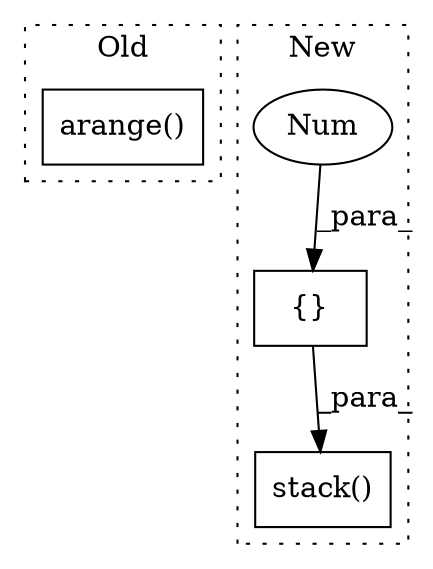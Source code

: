 digraph G {
subgraph cluster0 {
1 [label="arange()" a="75" s="7930,7953" l="13,1" shape="box"];
label = "Old";
style="dotted";
}
subgraph cluster1 {
2 [label="stack()" a="75" s="8170,8289" l="12,1" shape="box"];
3 [label="{}" a="59" s="8258,8260" l="1,0" shape="box"];
4 [label="Num" a="76" s="8259" l="1" shape="ellipse"];
label = "New";
style="dotted";
}
3 -> 2 [label="_para_"];
4 -> 3 [label="_para_"];
}
